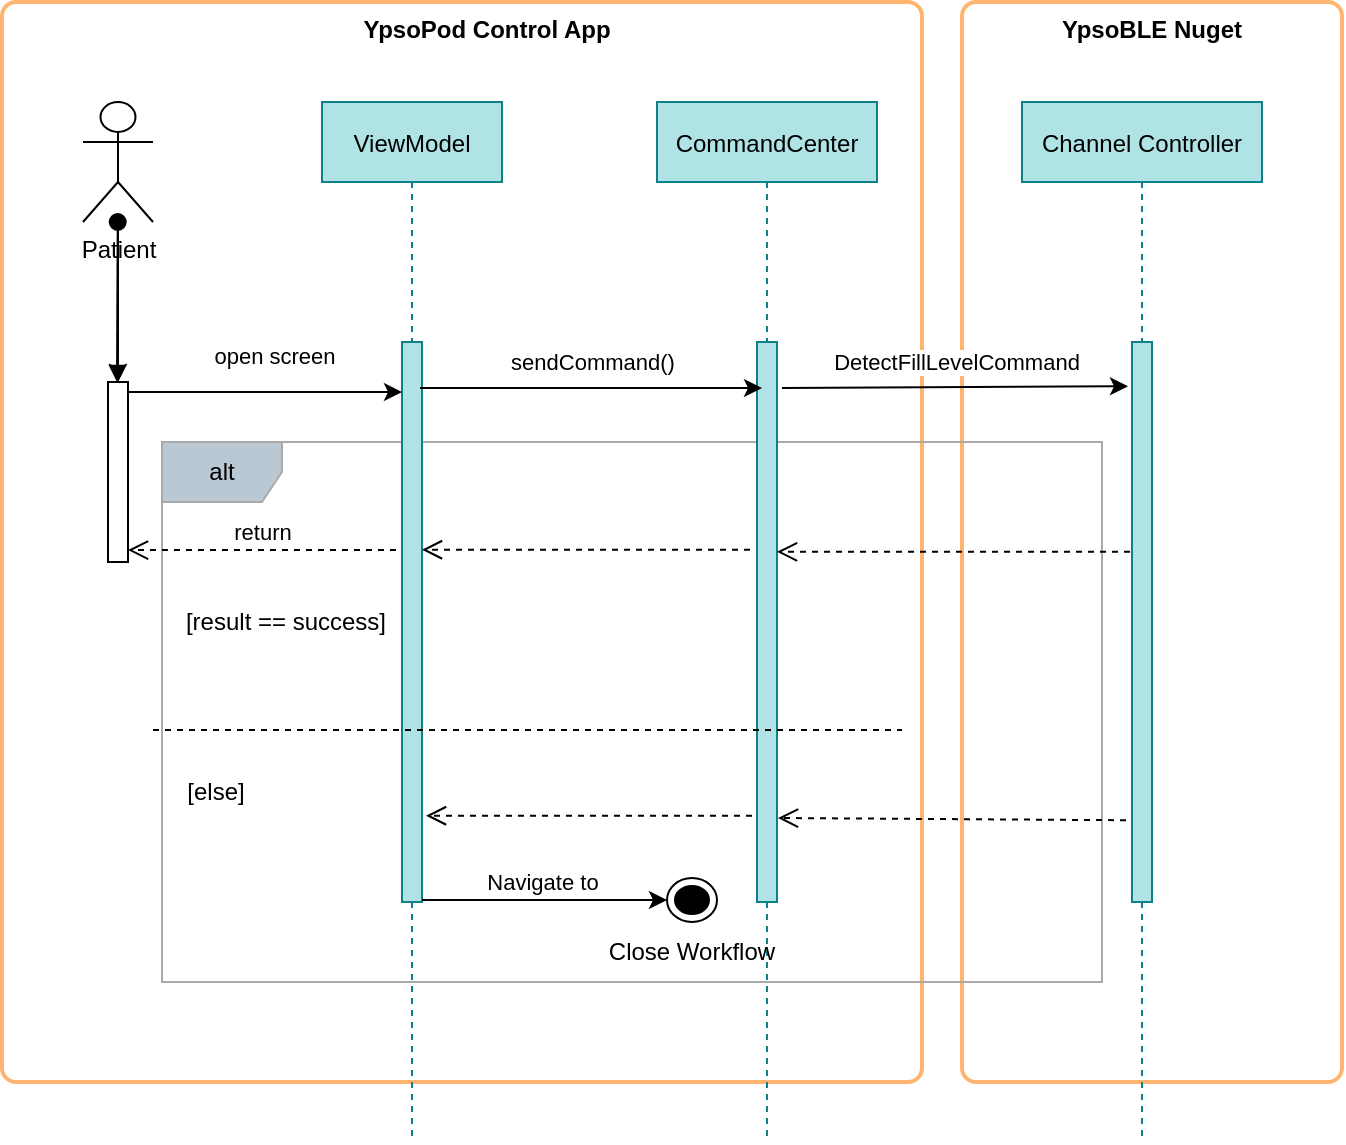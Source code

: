 <mxfile version="20.8.8" type="github">
  <diagram id="kgpKYQtTHZ0yAKxKKP6v" name="Page-1">
    <mxGraphModel dx="924" dy="657" grid="1" gridSize="10" guides="1" tooltips="1" connect="1" arrows="1" fold="1" page="1" pageScale="1" pageWidth="850" pageHeight="1100" math="0" shadow="0">
      <root>
        <mxCell id="0" />
        <mxCell id="1" parent="0" />
        <mxCell id="5MIxCy6aPqHRKpZto7eM-47" value="" style="rounded=1;whiteSpace=wrap;html=1;absoluteArcSize=1;arcSize=14;strokeWidth=2;strokeColor=#FFB570;" vertex="1" parent="1">
          <mxGeometry x="550" y="70" width="190" height="540" as="geometry" />
        </mxCell>
        <mxCell id="5MIxCy6aPqHRKpZto7eM-43" value="" style="rounded=1;whiteSpace=wrap;html=1;absoluteArcSize=1;arcSize=14;strokeWidth=2;strokeColor=#FFB570;" vertex="1" parent="1">
          <mxGeometry x="70" y="70" width="460" height="540" as="geometry" />
        </mxCell>
        <mxCell id="5MIxCy6aPqHRKpZto7eM-14" value="alt" style="shape=umlFrame;whiteSpace=wrap;html=1;fillColor=#bac8d3;strokeColor=#AAAAAA;" vertex="1" parent="1">
          <mxGeometry x="150" y="290" width="470" height="270" as="geometry" />
        </mxCell>
        <mxCell id="3nuBFxr9cyL0pnOWT2aG-1" value="ViewModel" style="shape=umlLifeline;perimeter=lifelinePerimeter;container=1;collapsible=0;recursiveResize=0;rounded=0;shadow=0;strokeWidth=1;fillColor=#b0e3e6;strokeColor=#0e8088;" parent="1" vertex="1">
          <mxGeometry x="230" y="120" width="90" height="520" as="geometry" />
        </mxCell>
        <mxCell id="3nuBFxr9cyL0pnOWT2aG-5" value="CommandCenter" style="shape=umlLifeline;perimeter=lifelinePerimeter;container=1;collapsible=0;recursiveResize=0;rounded=0;shadow=0;strokeWidth=1;fillColor=#b0e3e6;strokeColor=#0e8088;" parent="1" vertex="1">
          <mxGeometry x="397.5" y="120" width="110" height="520" as="geometry" />
        </mxCell>
        <mxCell id="5MIxCy6aPqHRKpZto7eM-28" value="" style="edgeStyle=orthogonalEdgeStyle;rounded=0;orthogonalLoop=1;jettySize=auto;html=1;" edge="1" parent="1" source="5MIxCy6aPqHRKpZto7eM-1" target="3nuBFxr9cyL0pnOWT2aG-2">
          <mxGeometry relative="1" as="geometry" />
        </mxCell>
        <mxCell id="5MIxCy6aPqHRKpZto7eM-29" value="" style="edgeStyle=orthogonalEdgeStyle;rounded=0;orthogonalLoop=1;jettySize=auto;html=1;" edge="1" parent="1" source="5MIxCy6aPqHRKpZto7eM-1" target="3nuBFxr9cyL0pnOWT2aG-2">
          <mxGeometry relative="1" as="geometry" />
        </mxCell>
        <mxCell id="5MIxCy6aPqHRKpZto7eM-1" value="Patient" style="shape=umlActor;verticalLabelPosition=bottom;verticalAlign=top;html=1;outlineConnect=0;" vertex="1" parent="1">
          <mxGeometry x="110.5" y="120" width="35" height="60" as="geometry" />
        </mxCell>
        <mxCell id="3nuBFxr9cyL0pnOWT2aG-3" value="" style="verticalAlign=bottom;startArrow=oval;endArrow=block;startSize=8;shadow=0;strokeWidth=1;" parent="1" edge="1" source="5MIxCy6aPqHRKpZto7eM-1">
          <mxGeometry relative="1" as="geometry">
            <mxPoint x="130" y="170" as="sourcePoint" />
            <mxPoint x="127.5" y="260" as="targetPoint" />
            <Array as="points" />
          </mxGeometry>
        </mxCell>
        <mxCell id="3nuBFxr9cyL0pnOWT2aG-2" value="" style="points=[];perimeter=orthogonalPerimeter;rounded=0;shadow=0;strokeWidth=1;" parent="1" vertex="1">
          <mxGeometry x="123" y="260" width="10" height="90" as="geometry" />
        </mxCell>
        <mxCell id="5MIxCy6aPqHRKpZto7eM-5" value="" style="points=[];perimeter=orthogonalPerimeter;rounded=0;shadow=0;strokeWidth=1;fillColor=#b0e3e6;strokeColor=#0e8088;" vertex="1" parent="1">
          <mxGeometry x="270" y="240" width="10" height="280" as="geometry" />
        </mxCell>
        <mxCell id="3nuBFxr9cyL0pnOWT2aG-6" value="" style="points=[];perimeter=orthogonalPerimeter;rounded=0;shadow=0;strokeWidth=1;fillColor=#b0e3e6;strokeColor=#0e8088;" parent="1" vertex="1">
          <mxGeometry x="447.5" y="240" width="10" height="280" as="geometry" />
        </mxCell>
        <mxCell id="5MIxCy6aPqHRKpZto7eM-6" value="open screen" style="endArrow=classic;html=1;rounded=0;exitX=1;exitY=0.03;exitDx=0;exitDy=0;exitPerimeter=0;" edge="1" parent="1">
          <mxGeometry x="0.057" y="18" width="50" height="50" relative="1" as="geometry">
            <mxPoint x="133" y="265" as="sourcePoint" />
            <mxPoint x="270" y="265" as="targetPoint" />
            <mxPoint as="offset" />
          </mxGeometry>
        </mxCell>
        <mxCell id="5MIxCy6aPqHRKpZto7eM-10" value="sendCommand()" style="endArrow=classic;html=1;rounded=0;exitX=0.9;exitY=0.082;exitDx=0;exitDy=0;exitPerimeter=0;" edge="1" parent="1" source="5MIxCy6aPqHRKpZto7eM-5">
          <mxGeometry x="0.005" y="13" width="50" height="50" relative="1" as="geometry">
            <mxPoint x="293" y="260" as="sourcePoint" />
            <mxPoint x="450" y="263" as="targetPoint" />
            <mxPoint as="offset" />
          </mxGeometry>
        </mxCell>
        <mxCell id="5MIxCy6aPqHRKpZto7eM-11" value="Channel Controller" style="shape=umlLifeline;perimeter=lifelinePerimeter;container=1;collapsible=0;recursiveResize=0;rounded=0;shadow=0;strokeWidth=1;fillColor=#b0e3e6;strokeColor=#0e8088;" vertex="1" parent="1">
          <mxGeometry x="580" y="120" width="120" height="520" as="geometry" />
        </mxCell>
        <mxCell id="5MIxCy6aPqHRKpZto7eM-16" value="" style="points=[];perimeter=orthogonalPerimeter;rounded=0;shadow=0;strokeWidth=1;fillColor=#b0e3e6;strokeColor=#0e8088;" vertex="1" parent="5MIxCy6aPqHRKpZto7eM-11">
          <mxGeometry x="55" y="120" width="10" height="280" as="geometry" />
        </mxCell>
        <mxCell id="5MIxCy6aPqHRKpZto7eM-12" value="DetectFillLevelCommand" style="endArrow=classic;html=1;rounded=0;entryX=-0.2;entryY=0.079;entryDx=0;entryDy=0;entryPerimeter=0;" edge="1" parent="1" target="5MIxCy6aPqHRKpZto7eM-16">
          <mxGeometry x="0.005" y="13" width="50" height="50" relative="1" as="geometry">
            <mxPoint x="460" y="263" as="sourcePoint" />
            <mxPoint x="640" y="263" as="targetPoint" />
            <mxPoint as="offset" />
          </mxGeometry>
        </mxCell>
        <mxCell id="5MIxCy6aPqHRKpZto7eM-15" value="[result == success]" style="text;html=1;strokeColor=none;fillColor=none;align=center;verticalAlign=middle;whiteSpace=wrap;rounded=0;" vertex="1" parent="1">
          <mxGeometry x="157" y="365" width="110" height="30" as="geometry" />
        </mxCell>
        <mxCell id="5MIxCy6aPqHRKpZto7eM-19" value="[else]" style="text;html=1;strokeColor=none;fillColor=none;align=center;verticalAlign=middle;whiteSpace=wrap;rounded=0;" vertex="1" parent="1">
          <mxGeometry x="157" y="450" width="40" height="30" as="geometry" />
        </mxCell>
        <mxCell id="5MIxCy6aPqHRKpZto7eM-22" value="Navigate to" style="endArrow=classic;html=1;rounded=0;exitX=1.2;exitY=0.037;exitDx=0;exitDy=0;exitPerimeter=0;entryX=0;entryY=0.5;entryDx=0;entryDy=0;" edge="1" parent="1" target="5MIxCy6aPqHRKpZto7eM-24">
          <mxGeometry x="-0.02" y="9" width="50" height="50" relative="1" as="geometry">
            <mxPoint x="280" y="519" as="sourcePoint" />
            <mxPoint x="395" y="519.01" as="targetPoint" />
            <mxPoint as="offset" />
          </mxGeometry>
        </mxCell>
        <mxCell id="5MIxCy6aPqHRKpZto7eM-24" value="" style="ellipse;html=1;shape=endState;fillColor=#000000;strokeColor=#000000;" vertex="1" parent="1">
          <mxGeometry x="402.5" y="508" width="25" height="22" as="geometry" />
        </mxCell>
        <mxCell id="5MIxCy6aPqHRKpZto7eM-26" value="Close Workflow" style="text;html=1;strokeColor=none;fillColor=none;align=center;verticalAlign=middle;whiteSpace=wrap;rounded=0;" vertex="1" parent="1">
          <mxGeometry x="360" y="530" width="110" height="30" as="geometry" />
        </mxCell>
        <mxCell id="5MIxCy6aPqHRKpZto7eM-36" value="" style="html=1;verticalAlign=bottom;endArrow=open;dashed=1;endSize=8;rounded=0;exitX=-0.3;exitY=0.854;exitDx=0;exitDy=0;exitPerimeter=0;entryX=1.05;entryY=0.85;entryDx=0;entryDy=0;entryPerimeter=0;" edge="1" parent="1" source="5MIxCy6aPqHRKpZto7eM-16" target="3nuBFxr9cyL0pnOWT2aG-6">
          <mxGeometry x="0.006" relative="1" as="geometry">
            <mxPoint x="630" y="510" as="sourcePoint" />
            <mxPoint x="460" y="511" as="targetPoint" />
            <mxPoint as="offset" />
          </mxGeometry>
        </mxCell>
        <mxCell id="5MIxCy6aPqHRKpZto7eM-41" value="" style="html=1;verticalAlign=bottom;endArrow=open;dashed=1;endSize=8;rounded=0;exitX=-0.25;exitY=0.846;exitDx=0;exitDy=0;exitPerimeter=0;entryX=1.2;entryY=0.846;entryDx=0;entryDy=0;entryPerimeter=0;" edge="1" parent="1" source="3nuBFxr9cyL0pnOWT2aG-6" target="5MIxCy6aPqHRKpZto7eM-5">
          <mxGeometry relative="1" as="geometry">
            <mxPoint x="440" y="510" as="sourcePoint" />
            <mxPoint x="280" y="512" as="targetPoint" />
          </mxGeometry>
        </mxCell>
        <mxCell id="5MIxCy6aPqHRKpZto7eM-42" value="" style="line;strokeWidth=1;fillColor=none;align=left;verticalAlign=middle;spacingTop=-1;spacingLeft=3;spacingRight=3;rotatable=0;labelPosition=right;points=[];portConstraint=eastwest;strokeColor=inherit;dashed=1;" vertex="1" parent="1">
          <mxGeometry x="145.5" y="430" width="374.5" height="8" as="geometry" />
        </mxCell>
        <mxCell id="5MIxCy6aPqHRKpZto7eM-46" value="YpsoPod Control App" style="text;align=center;fontStyle=1;verticalAlign=middle;spacingLeft=3;spacingRight=3;strokeColor=none;rotatable=0;points=[[0,0.5],[1,0.5]];portConstraint=eastwest;" vertex="1" parent="1">
          <mxGeometry x="222.5" y="70" width="180" height="26" as="geometry" />
        </mxCell>
        <mxCell id="5MIxCy6aPqHRKpZto7eM-49" value="YpsoBLE Nuget" style="text;align=center;fontStyle=1;verticalAlign=middle;spacingLeft=3;spacingRight=3;strokeColor=none;rotatable=0;points=[[0,0.5],[1,0.5]];portConstraint=eastwest;" vertex="1" parent="1">
          <mxGeometry x="555" y="70" width="180" height="26" as="geometry" />
        </mxCell>
        <mxCell id="5MIxCy6aPqHRKpZto7eM-50" value="" style="html=1;verticalAlign=bottom;endArrow=open;dashed=1;endSize=8;rounded=0;exitX=-0.1;exitY=0.339;exitDx=0;exitDy=0;exitPerimeter=0;" edge="1" parent="1">
          <mxGeometry relative="1" as="geometry">
            <mxPoint x="634" y="344.92" as="sourcePoint" />
            <mxPoint x="457.5" y="344.92" as="targetPoint" />
          </mxGeometry>
        </mxCell>
        <mxCell id="5MIxCy6aPqHRKpZto7eM-51" value="" style="html=1;verticalAlign=bottom;endArrow=open;dashed=1;endSize=8;rounded=0;exitX=-0.35;exitY=0.346;exitDx=0;exitDy=0;exitPerimeter=0;entryX=1;entryY=0.346;entryDx=0;entryDy=0;entryPerimeter=0;" edge="1" parent="1">
          <mxGeometry relative="1" as="geometry">
            <mxPoint x="444" y="343.88" as="sourcePoint" />
            <mxPoint x="280" y="343.88" as="targetPoint" />
          </mxGeometry>
        </mxCell>
        <mxCell id="5MIxCy6aPqHRKpZto7eM-52" value="return" style="html=1;verticalAlign=bottom;endArrow=open;dashed=1;endSize=8;rounded=0;exitX=-0.3;exitY=0.343;exitDx=0;exitDy=0;exitPerimeter=0;" edge="1" parent="1">
          <mxGeometry relative="1" as="geometry">
            <mxPoint x="267" y="344.04" as="sourcePoint" />
            <mxPoint x="133" y="344.04" as="targetPoint" />
          </mxGeometry>
        </mxCell>
      </root>
    </mxGraphModel>
  </diagram>
</mxfile>
